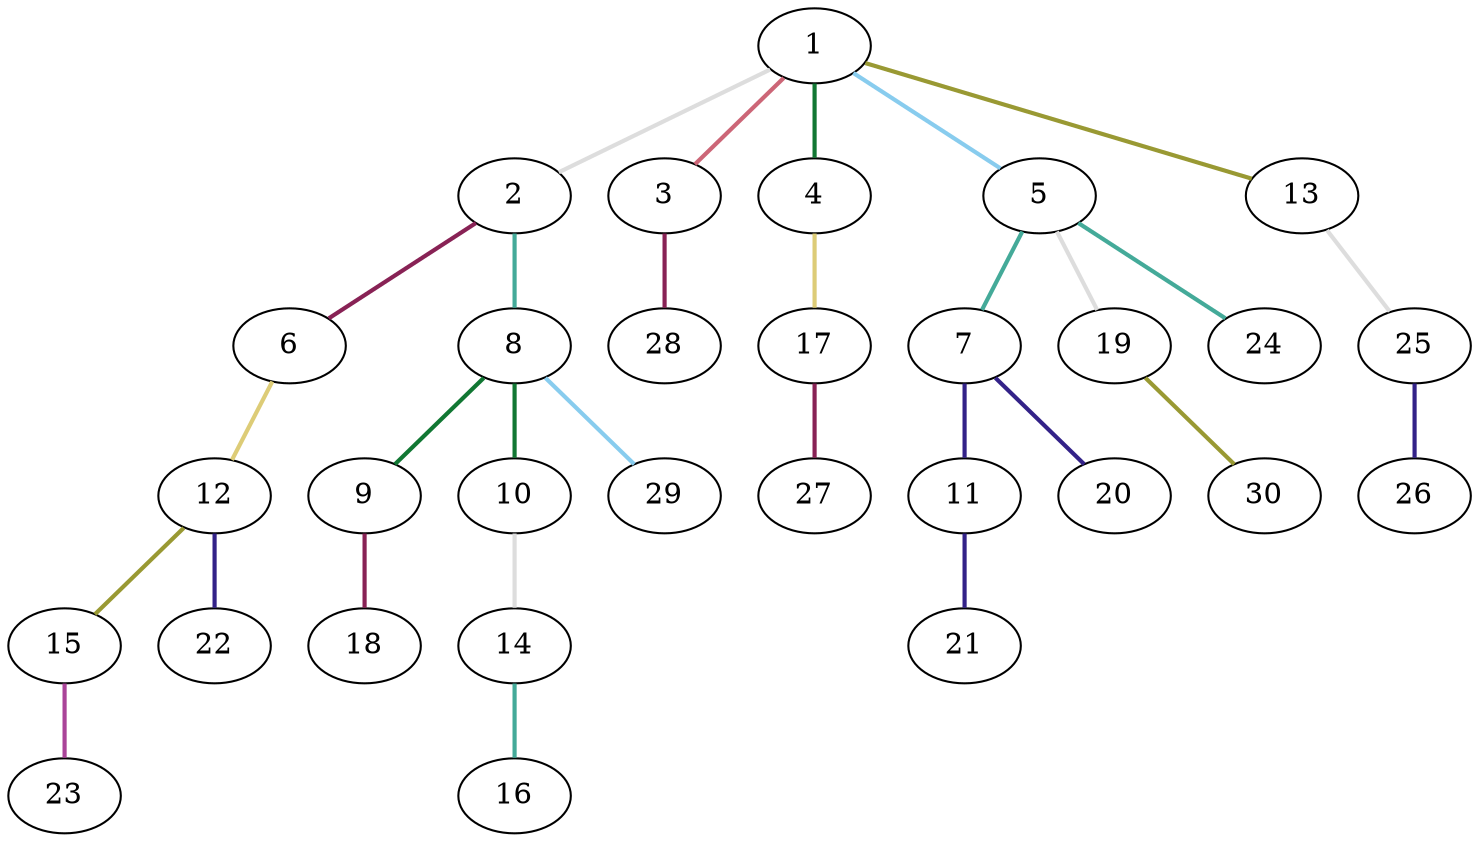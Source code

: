 graph {
	graph [rankdir=BT]
	1
	2
	2 -- 1 [color="#DDDDDD" style=bold]
	3
	3 -- 1 [color="#CC6677" style=bold]
	4
	4 -- 1 [color="#117733" style=bold]
	5
	5 -- 1 [color="#88CCEE" style=bold]
	6
	6 -- 2 [color="#882255" style=bold]
	7
	7 -- 5 [color="#44AA99" style=bold]
	8
	8 -- 2 [color="#44AA99" style=bold]
	9
	9 -- 8 [color="#117733" style=bold]
	10
	10 -- 8 [color="#117733" style=bold]
	11
	11 -- 7 [color="#332288" style=bold]
	12
	12 -- 6 [color="#DDCC77" style=bold]
	13
	13 -- 1 [color="#999933" style=bold]
	14
	14 -- 10 [color="#DDDDDD" style=bold]
	15
	15 -- 12 [color="#999933" style=bold]
	16
	16 -- 14 [color="#44AA99" style=bold]
	17
	17 -- 4 [color="#DDCC77" style=bold]
	18
	18 -- 9 [color="#882255" style=bold]
	19
	19 -- 5 [color="#DDDDDD" style=bold]
	20
	20 -- 7 [color="#332288" style=bold]
	21
	21 -- 11 [color="#332288" style=bold]
	22
	22 -- 12 [color="#332288" style=bold]
	23
	23 -- 15 [color="#AA4499" style=bold]
	24
	24 -- 5 [color="#44AA99" style=bold]
	25
	25 -- 13 [color="#DDDDDD" style=bold]
	26
	26 -- 25 [color="#332288" style=bold]
	27
	27 -- 17 [color="#882255" style=bold]
	28
	28 -- 3 [color="#882255" style=bold]
	29
	29 -- 8 [color="#88CCEE" style=bold]
	30
	30 -- 19 [color="#999933" style=bold]
}
